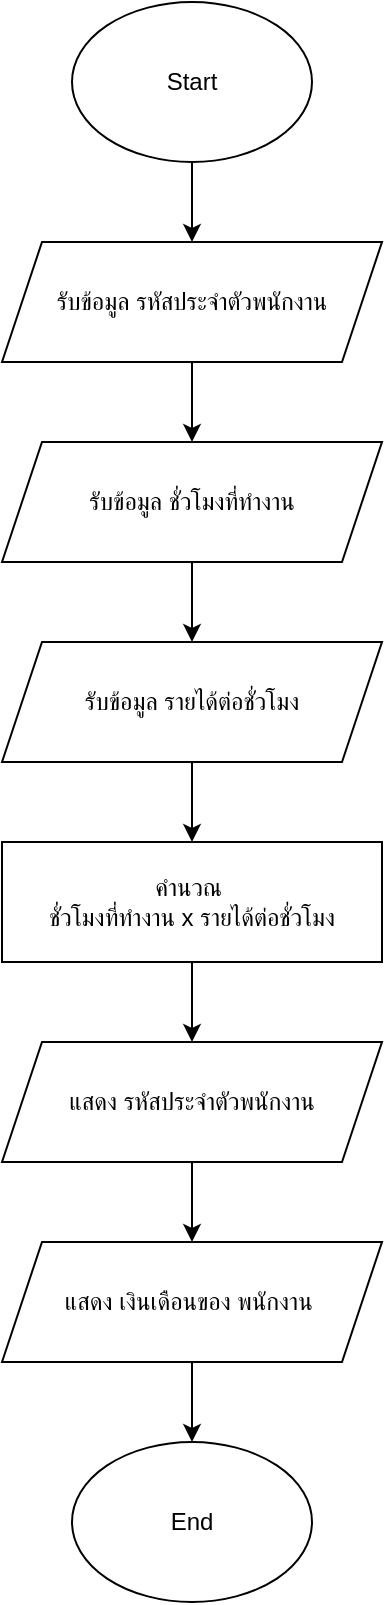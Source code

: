 <mxfile version="24.9.1">
  <diagram name="หน้า-1" id="WXTVXA3mQ7QbXLLawErr">
    <mxGraphModel dx="2380" dy="1067" grid="1" gridSize="10" guides="1" tooltips="1" connect="1" arrows="1" fold="1" page="1" pageScale="1" pageWidth="827" pageHeight="1169" math="0" shadow="0">
      <root>
        <mxCell id="0" />
        <mxCell id="1" parent="0" />
        <mxCell id="2CftbTrwiL6cRvHvEk_t-10" value="" style="edgeStyle=orthogonalEdgeStyle;rounded=0;orthogonalLoop=1;jettySize=auto;html=1;" edge="1" parent="1" source="2CftbTrwiL6cRvHvEk_t-1" target="2CftbTrwiL6cRvHvEk_t-3">
          <mxGeometry relative="1" as="geometry" />
        </mxCell>
        <mxCell id="2CftbTrwiL6cRvHvEk_t-1" value="Start" style="ellipse;whiteSpace=wrap;html=1;" vertex="1" parent="1">
          <mxGeometry x="354" y="70" width="120" height="80" as="geometry" />
        </mxCell>
        <mxCell id="2CftbTrwiL6cRvHvEk_t-11" value="" style="edgeStyle=orthogonalEdgeStyle;rounded=0;orthogonalLoop=1;jettySize=auto;html=1;" edge="1" parent="1" source="2CftbTrwiL6cRvHvEk_t-3" target="2CftbTrwiL6cRvHvEk_t-4">
          <mxGeometry relative="1" as="geometry" />
        </mxCell>
        <mxCell id="2CftbTrwiL6cRvHvEk_t-3" value="รับข้อมูล รหัสประจำตัวพนักงาน" style="shape=parallelogram;perimeter=parallelogramPerimeter;whiteSpace=wrap;html=1;fixedSize=1;" vertex="1" parent="1">
          <mxGeometry x="319" y="190" width="190" height="60" as="geometry" />
        </mxCell>
        <mxCell id="2CftbTrwiL6cRvHvEk_t-12" value="" style="edgeStyle=orthogonalEdgeStyle;rounded=0;orthogonalLoop=1;jettySize=auto;html=1;" edge="1" parent="1" source="2CftbTrwiL6cRvHvEk_t-4" target="2CftbTrwiL6cRvHvEk_t-5">
          <mxGeometry relative="1" as="geometry" />
        </mxCell>
        <mxCell id="2CftbTrwiL6cRvHvEk_t-4" value="รับข้อมูล ชั่วโมงที่ทำงาน" style="shape=parallelogram;perimeter=parallelogramPerimeter;whiteSpace=wrap;html=1;fixedSize=1;" vertex="1" parent="1">
          <mxGeometry x="319" y="290" width="190" height="60" as="geometry" />
        </mxCell>
        <mxCell id="2CftbTrwiL6cRvHvEk_t-13" value="" style="edgeStyle=orthogonalEdgeStyle;rounded=0;orthogonalLoop=1;jettySize=auto;html=1;" edge="1" parent="1" source="2CftbTrwiL6cRvHvEk_t-5" target="2CftbTrwiL6cRvHvEk_t-6">
          <mxGeometry relative="1" as="geometry" />
        </mxCell>
        <mxCell id="2CftbTrwiL6cRvHvEk_t-5" value="รับข้อมูล รายได้ต่อชั่วโมง" style="shape=parallelogram;perimeter=parallelogramPerimeter;whiteSpace=wrap;html=1;fixedSize=1;" vertex="1" parent="1">
          <mxGeometry x="319" y="390" width="190" height="60" as="geometry" />
        </mxCell>
        <mxCell id="2CftbTrwiL6cRvHvEk_t-14" value="" style="edgeStyle=orthogonalEdgeStyle;rounded=0;orthogonalLoop=1;jettySize=auto;html=1;" edge="1" parent="1" source="2CftbTrwiL6cRvHvEk_t-6" target="2CftbTrwiL6cRvHvEk_t-7">
          <mxGeometry relative="1" as="geometry" />
        </mxCell>
        <mxCell id="2CftbTrwiL6cRvHvEk_t-6" value="คำนวณ&amp;nbsp;&lt;div&gt;ชั่วโมงที่ทำงาน x รายได้ต่อชั่วโมง&lt;/div&gt;" style="rounded=0;whiteSpace=wrap;html=1;" vertex="1" parent="1">
          <mxGeometry x="319" y="490" width="190" height="60" as="geometry" />
        </mxCell>
        <mxCell id="2CftbTrwiL6cRvHvEk_t-15" value="" style="edgeStyle=orthogonalEdgeStyle;rounded=0;orthogonalLoop=1;jettySize=auto;html=1;" edge="1" parent="1" source="2CftbTrwiL6cRvHvEk_t-7" target="2CftbTrwiL6cRvHvEk_t-8">
          <mxGeometry relative="1" as="geometry" />
        </mxCell>
        <mxCell id="2CftbTrwiL6cRvHvEk_t-7" value="แสดง รหัสประจำตัวพนักงาน" style="shape=parallelogram;perimeter=parallelogramPerimeter;whiteSpace=wrap;html=1;fixedSize=1;" vertex="1" parent="1">
          <mxGeometry x="319" y="590" width="190" height="60" as="geometry" />
        </mxCell>
        <mxCell id="2CftbTrwiL6cRvHvEk_t-16" value="" style="edgeStyle=orthogonalEdgeStyle;rounded=0;orthogonalLoop=1;jettySize=auto;html=1;" edge="1" parent="1" source="2CftbTrwiL6cRvHvEk_t-8" target="2CftbTrwiL6cRvHvEk_t-9">
          <mxGeometry relative="1" as="geometry" />
        </mxCell>
        <mxCell id="2CftbTrwiL6cRvHvEk_t-8" value="แสดง เงินเดือนของ พนักงาน&amp;nbsp;" style="shape=parallelogram;perimeter=parallelogramPerimeter;whiteSpace=wrap;html=1;fixedSize=1;" vertex="1" parent="1">
          <mxGeometry x="319" y="690" width="190" height="60" as="geometry" />
        </mxCell>
        <mxCell id="2CftbTrwiL6cRvHvEk_t-9" value="End" style="ellipse;whiteSpace=wrap;html=1;" vertex="1" parent="1">
          <mxGeometry x="354" y="790" width="120" height="80" as="geometry" />
        </mxCell>
      </root>
    </mxGraphModel>
  </diagram>
</mxfile>
